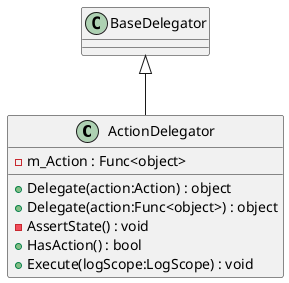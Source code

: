 @startuml
class ActionDelegator {
    - m_Action : Func<object>
    + Delegate(action:Action) : object
    + Delegate(action:Func<object>) : object
    - AssertState() : void
    + HasAction() : bool
    + Execute(logScope:LogScope) : void
}
BaseDelegator <|-- ActionDelegator
@enduml
